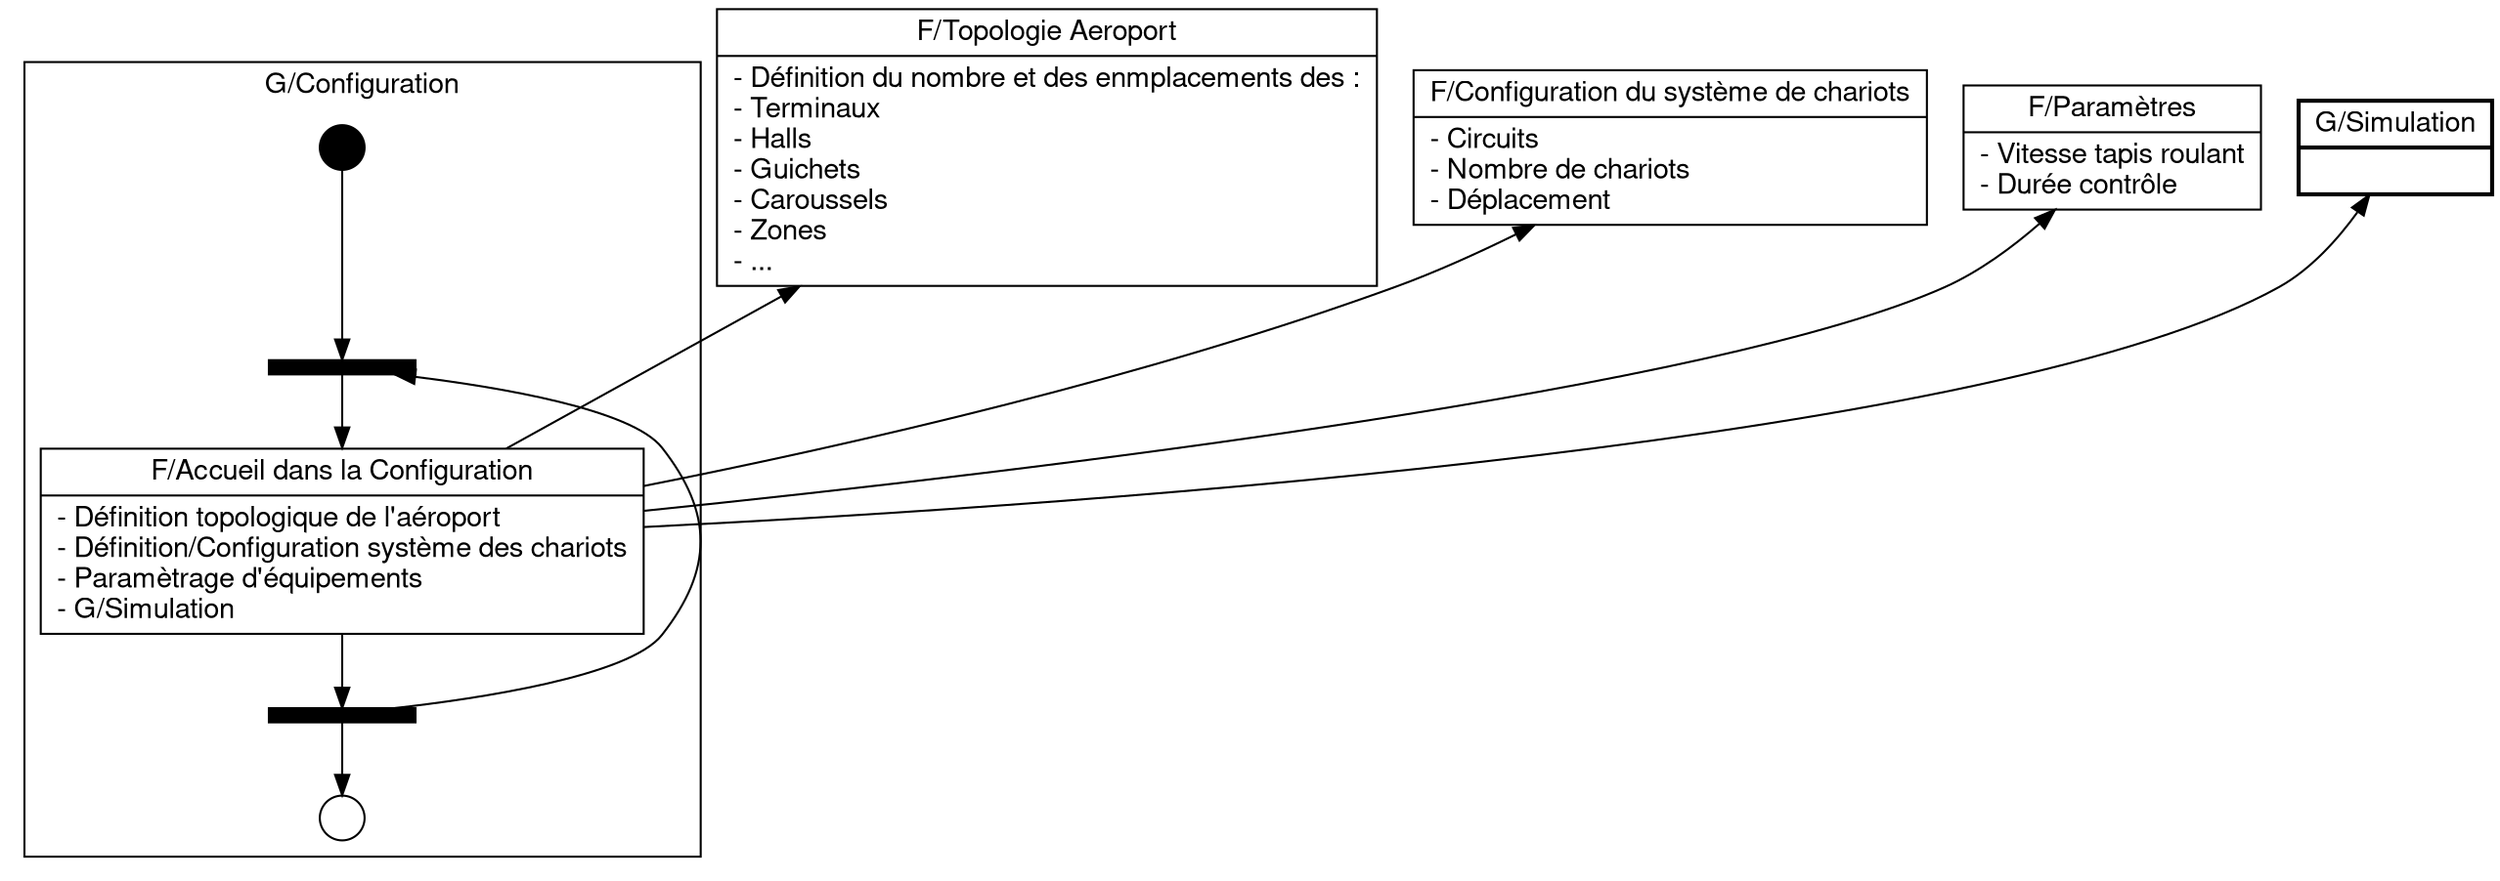 digraph {
	
	fontname = "Nimbus Sans L"
	
	node [
		fontname = "Nimbus Sans L"
		shape = "record"
	]
	
	edge [
		fontname = "Nimbus Sans L"
	]

	subgraph clusterConfiguration {
		label = "G/Configuration"
		
		begin [
			label = ""
			shape = circle
			style = filled
			fillcolor = "#000000"
			fixedsize = true
			width = 0.3
		]

		end [
			label = ""
			shape = circle
			fixedsize = true
			width = 0.3
		]
				
		up [
			label = ""
			shape = rectangle
			style = filled
			fillcolor = "#000000"
			fixedsize = true
			width = 1
			height = 0.1
		]
	
		down [
			label = ""
			shape = rectangle
			style = filled
			fillcolor = "#000000"
			fixedsize = true
			width = 1
			height = 0.1
		]
		
		AccueilConfiguration [
			label = "{F/Accueil dans la Configuration|- Définition topologique de l'aéroport\l- Définition/Configuration système des chariots\l- Paramètrage d'équipements\l- G/Simulation\l}"
		]
	}

	TopologieAeroport [
		label = "{F/Topologie Aeroport|- Définition du nombre et des enmplacements des :\l	- Terminaux\l	- Halls\l	- Guichets\l	- Caroussels\l	- Zones\l	- ... \l}"
	]

	ConfSystChar [
		label = "{F/Configuration du système de chariots|- Circuits\l- Nombre de chariots\l- Déplacement\l}"
	]

	Paramètres [
		label = "{F/Paramètres|- Vitesse tapis roulant\n- Durée contrôle\l}"
	]

	Simulation [
		label = "{G/Simulation|}"
		penwidth = 2.0
	]

	begin -> up
	
	up -> AccueilConfiguration -> down
	
	AccueilConfiguration -> TopologieAeroport [ constraint = false ]
	AccueilConfiguration -> ConfSystChar [ constraint = false ]
	AccueilConfiguration -> Paramètres [ constraint = false ]
	AccueilConfiguration -> Simulation [ constraint = false ]
	
	down -> up [ constraint = false ]
	down -> end
	
}